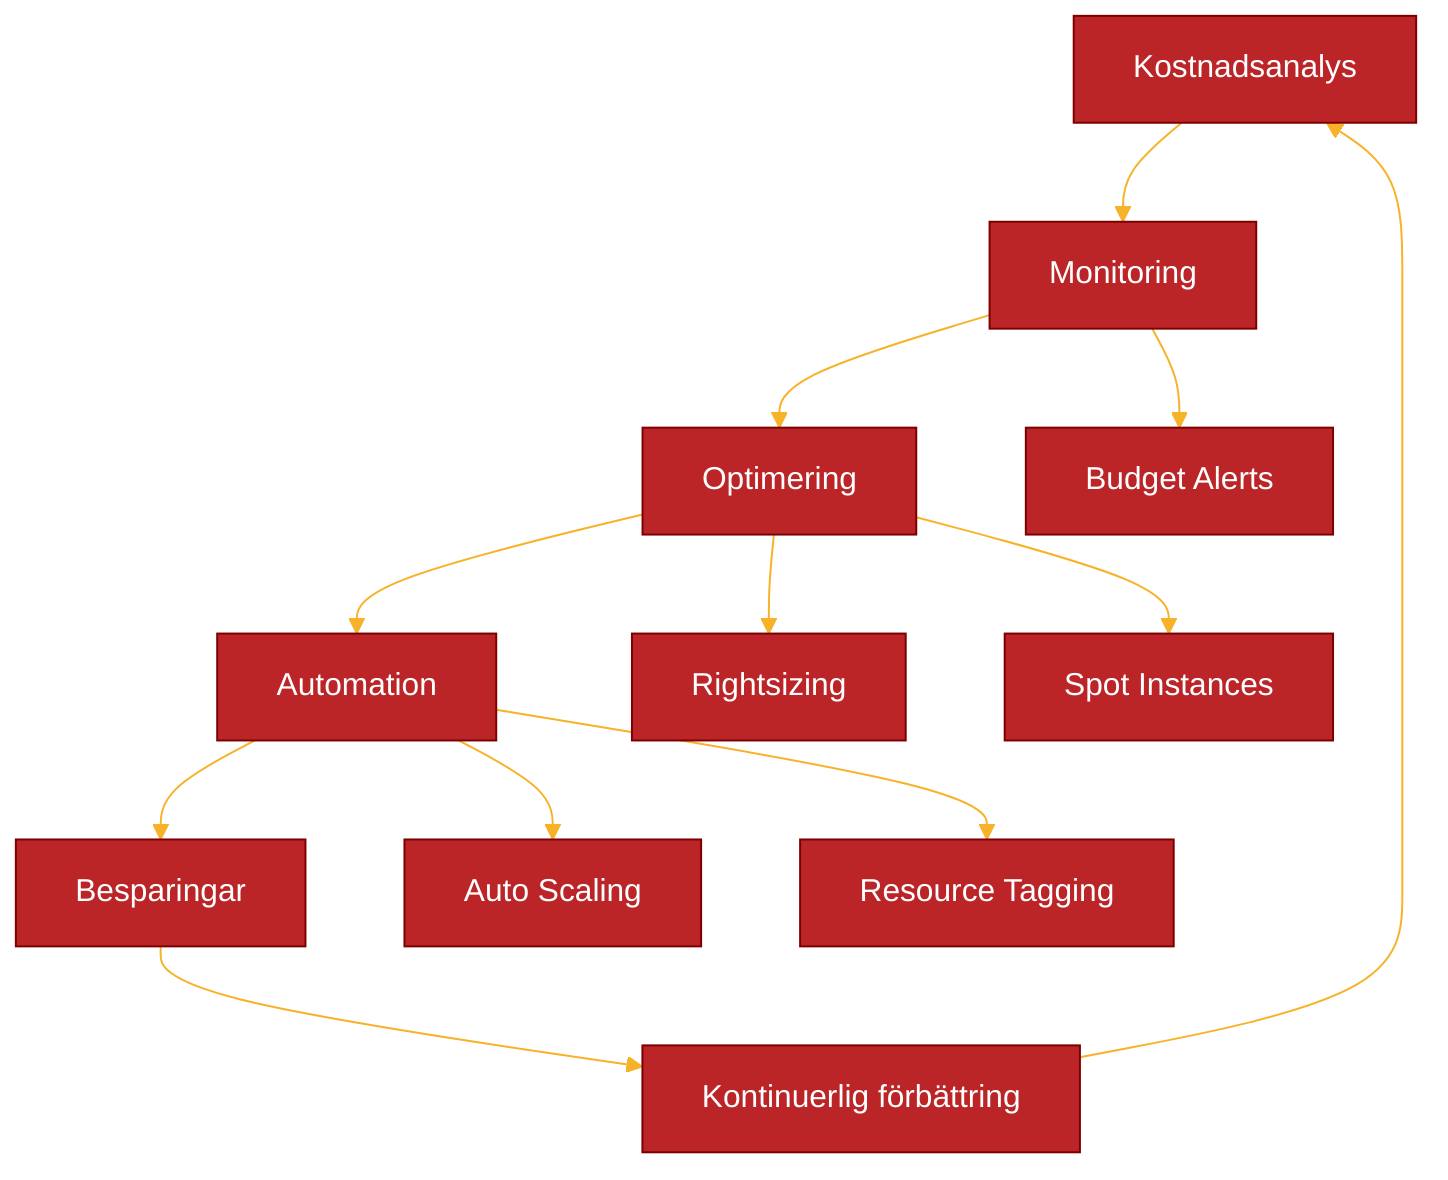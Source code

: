 ---
config:
  theme: 'base'
  themeVariables:
    primaryColor: '#BB2528'
    primaryTextColor: '#fff'
    primaryBorderColor: '#7C0000'
    lineColor: '#F8B229'
    secondaryColor: '#006100'
    tertiaryColor: '#fff'
---
graph TD
    A[Kostnadsanalys] --> B[Monitoring]
    B --> C[Optimering]
    C --> D[Automation]
    D --> E[Besparingar]
    E --> F[Kontinuerlig förbättring]
    F --> A
    
    B --> G[Budget Alerts]
    C --> H[Rightsizing]
    C --> I[Spot Instances]
    D --> J[Auto Scaling]
    D --> K[Resource Tagging]
